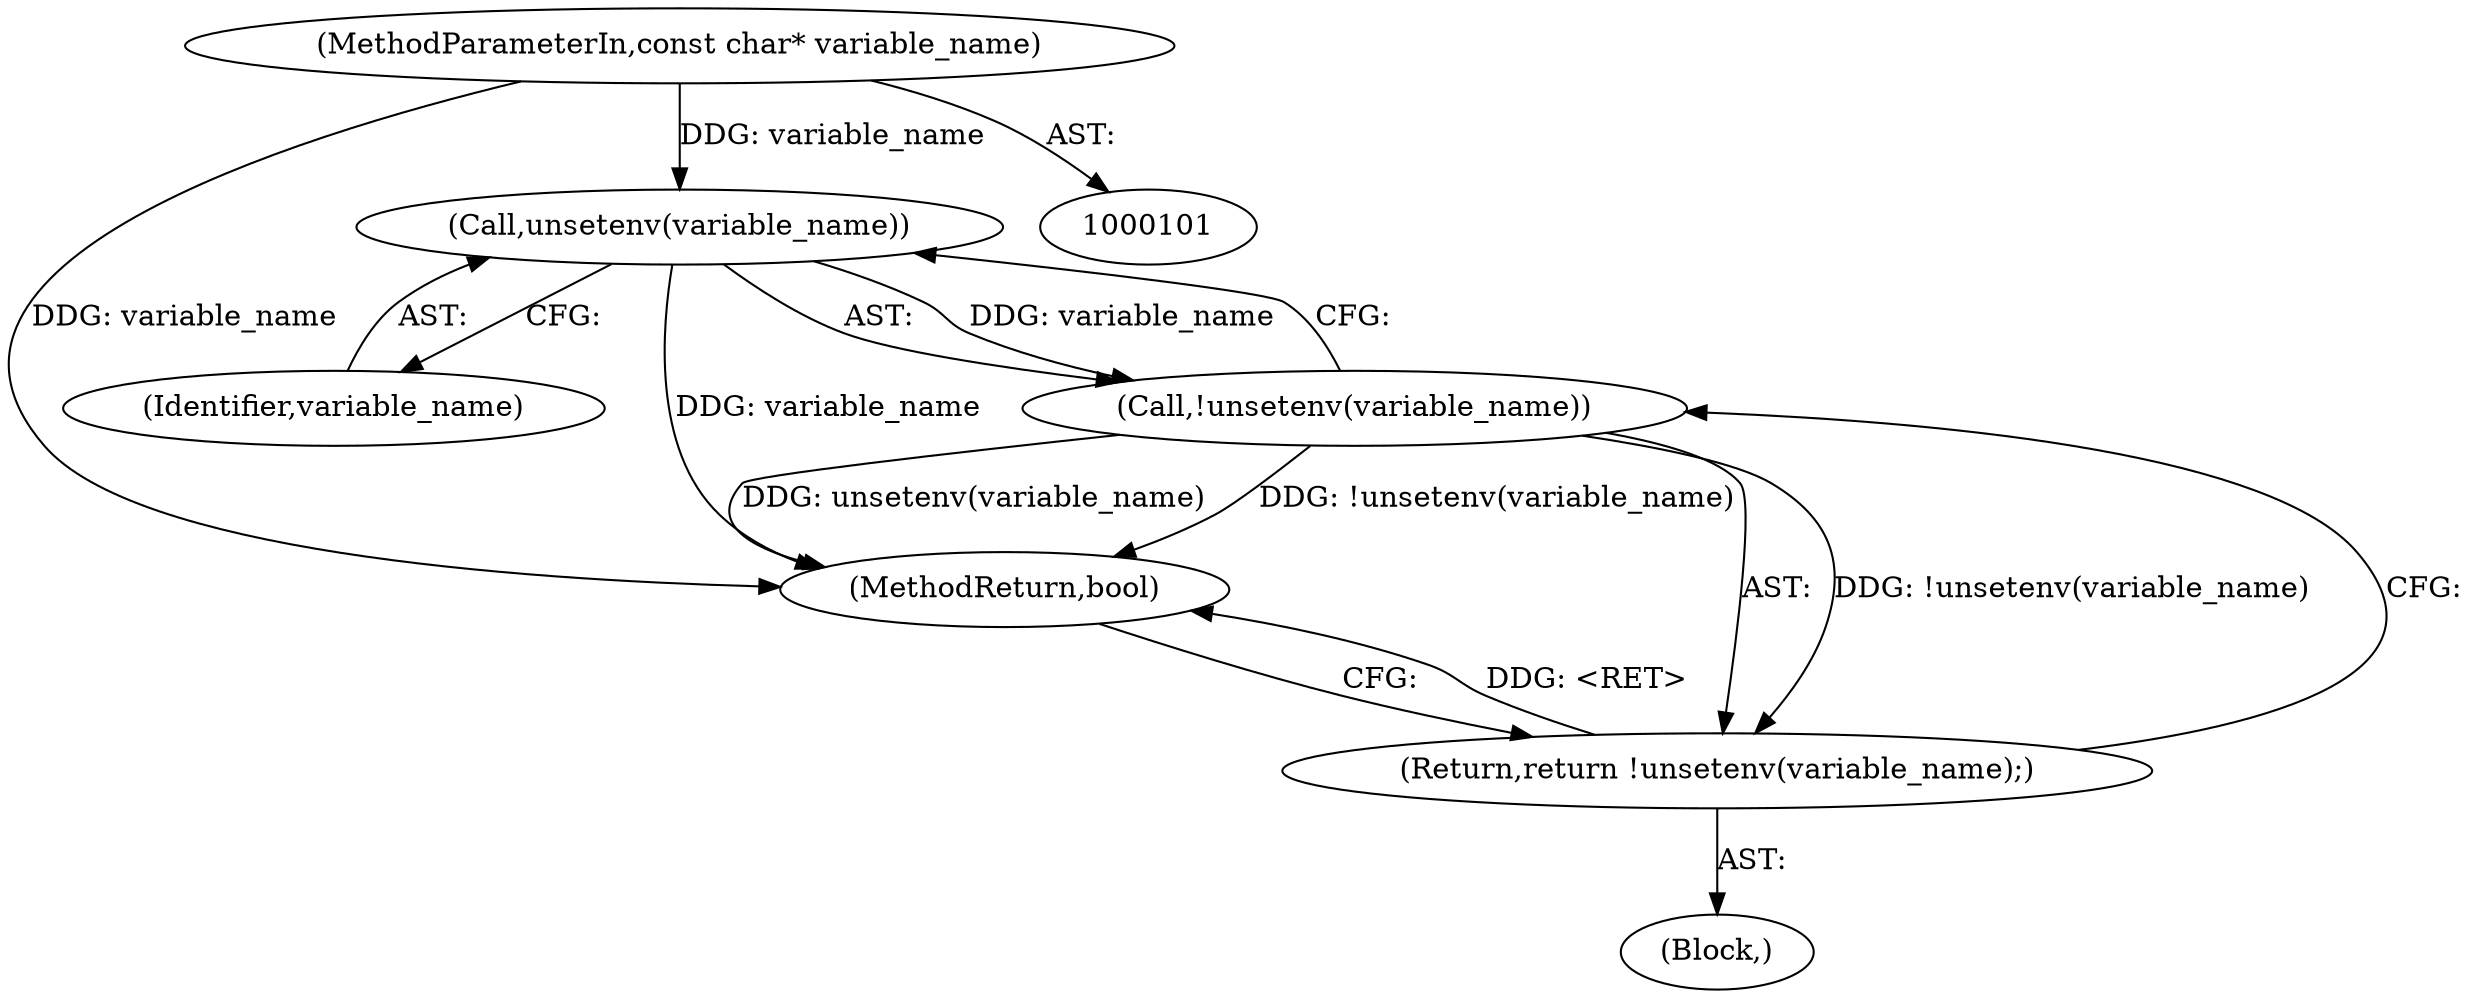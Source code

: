 digraph "0_Chrome_c10688623b331e0c72c502b718cff5016de61f85_0@API" {
"1000106" [label="(Call,unsetenv(variable_name))"];
"1000102" [label="(MethodParameterIn,const char* variable_name)"];
"1000105" [label="(Call,!unsetenv(variable_name))"];
"1000104" [label="(Return,return !unsetenv(variable_name);)"];
"1000102" [label="(MethodParameterIn,const char* variable_name)"];
"1000108" [label="(MethodReturn,bool)"];
"1000104" [label="(Return,return !unsetenv(variable_name);)"];
"1000103" [label="(Block,)"];
"1000105" [label="(Call,!unsetenv(variable_name))"];
"1000106" [label="(Call,unsetenv(variable_name))"];
"1000107" [label="(Identifier,variable_name)"];
"1000106" -> "1000105"  [label="AST: "];
"1000106" -> "1000107"  [label="CFG: "];
"1000107" -> "1000106"  [label="AST: "];
"1000105" -> "1000106"  [label="CFG: "];
"1000106" -> "1000108"  [label="DDG: variable_name"];
"1000106" -> "1000105"  [label="DDG: variable_name"];
"1000102" -> "1000106"  [label="DDG: variable_name"];
"1000102" -> "1000101"  [label="AST: "];
"1000102" -> "1000108"  [label="DDG: variable_name"];
"1000105" -> "1000104"  [label="AST: "];
"1000104" -> "1000105"  [label="CFG: "];
"1000105" -> "1000108"  [label="DDG: !unsetenv(variable_name)"];
"1000105" -> "1000108"  [label="DDG: unsetenv(variable_name)"];
"1000105" -> "1000104"  [label="DDG: !unsetenv(variable_name)"];
"1000104" -> "1000103"  [label="AST: "];
"1000108" -> "1000104"  [label="CFG: "];
"1000104" -> "1000108"  [label="DDG: <RET>"];
}
